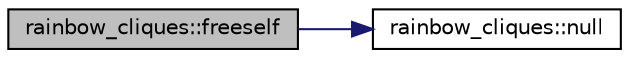 digraph "rainbow_cliques::freeself"
{
  edge [fontname="Helvetica",fontsize="10",labelfontname="Helvetica",labelfontsize="10"];
  node [fontname="Helvetica",fontsize="10",shape=record];
  rankdir="LR";
  Node23 [label="rainbow_cliques::freeself",height=0.2,width=0.4,color="black", fillcolor="grey75", style="filled", fontcolor="black"];
  Node23 -> Node24 [color="midnightblue",fontsize="10",style="solid",fontname="Helvetica"];
  Node24 [label="rainbow_cliques::null",height=0.2,width=0.4,color="black", fillcolor="white", style="filled",URL="$d3/d54/classrainbow__cliques.html#a3b0ab87c2529f70e1a59a2a85b97701b"];
}
